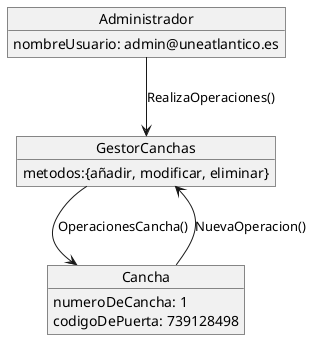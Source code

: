 @startuml

object Administrador{
    nombreUsuario: admin@uneatlantico.es
}
object GestorCanchas{
    metodos:{añadir, modificar, eliminar}
}
object Cancha{
    numeroDeCancha: 1
    codigoDePuerta: 739128498
}

Administrador --> GestorCanchas: RealizaOperaciones()
GestorCanchas --> Cancha: OperacionesCancha()
Cancha --> GestorCanchas: NuevaOperacion()

@enduml